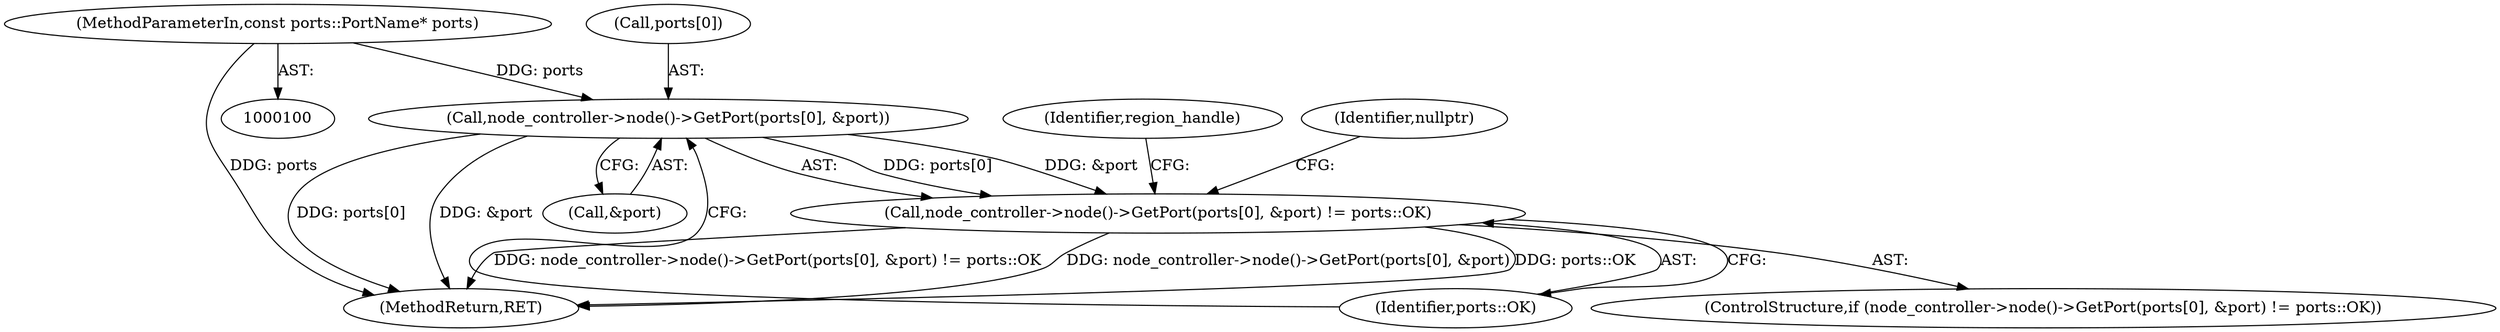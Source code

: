 digraph "0_Chrome_66e24a8793615bd9d5c238b1745b093090e1f72d@pointer" {
"1000103" [label="(MethodParameterIn,const ports::PortName* ports)"];
"1000186" [label="(Call,node_controller->node()->GetPort(ports[0], &port))"];
"1000185" [label="(Call,node_controller->node()->GetPort(ports[0], &port) != ports::OK)"];
"1000197" [label="(Identifier,region_handle)"];
"1000297" [label="(MethodReturn,RET)"];
"1000190" [label="(Call,&port)"];
"1000192" [label="(Identifier,ports::OK)"];
"1000184" [label="(ControlStructure,if (node_controller->node()->GetPort(ports[0], &port) != ports::OK))"];
"1000185" [label="(Call,node_controller->node()->GetPort(ports[0], &port) != ports::OK)"];
"1000187" [label="(Call,ports[0])"];
"1000194" [label="(Identifier,nullptr)"];
"1000186" [label="(Call,node_controller->node()->GetPort(ports[0], &port))"];
"1000103" [label="(MethodParameterIn,const ports::PortName* ports)"];
"1000103" -> "1000100"  [label="AST: "];
"1000103" -> "1000297"  [label="DDG: ports"];
"1000103" -> "1000186"  [label="DDG: ports"];
"1000186" -> "1000185"  [label="AST: "];
"1000186" -> "1000190"  [label="CFG: "];
"1000187" -> "1000186"  [label="AST: "];
"1000190" -> "1000186"  [label="AST: "];
"1000192" -> "1000186"  [label="CFG: "];
"1000186" -> "1000297"  [label="DDG: ports[0]"];
"1000186" -> "1000297"  [label="DDG: &port"];
"1000186" -> "1000185"  [label="DDG: ports[0]"];
"1000186" -> "1000185"  [label="DDG: &port"];
"1000185" -> "1000184"  [label="AST: "];
"1000185" -> "1000192"  [label="CFG: "];
"1000192" -> "1000185"  [label="AST: "];
"1000194" -> "1000185"  [label="CFG: "];
"1000197" -> "1000185"  [label="CFG: "];
"1000185" -> "1000297"  [label="DDG: node_controller->node()->GetPort(ports[0], &port) != ports::OK"];
"1000185" -> "1000297"  [label="DDG: node_controller->node()->GetPort(ports[0], &port)"];
"1000185" -> "1000297"  [label="DDG: ports::OK"];
}

